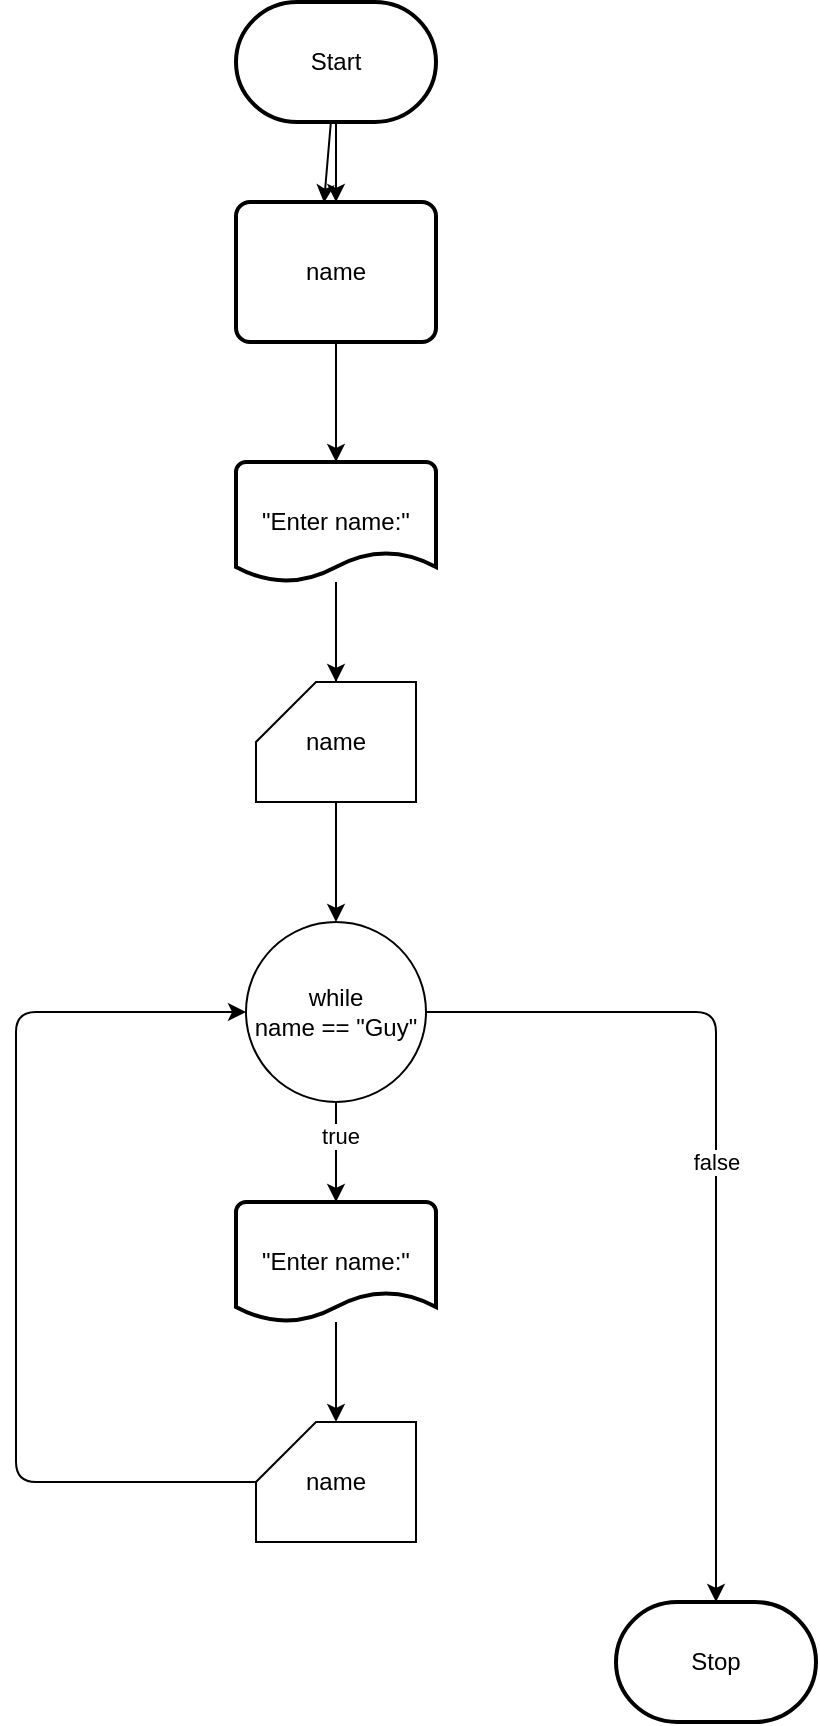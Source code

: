 <mxfile>
    <diagram id="CayzSQDjhE_l9CeG9b67" name="Page-1">
        <mxGraphModel dx="706" dy="584" grid="1" gridSize="10" guides="1" tooltips="1" connect="1" arrows="1" fold="1" page="1" pageScale="1" pageWidth="850" pageHeight="1100" background="#ffffff" math="0" shadow="0">
            <root>
                <mxCell id="0"/>
                <mxCell id="1" parent="0"/>
                <mxCell id="4" style="edgeStyle=none;html=1;entryX=0.44;entryY=0.005;entryDx=0;entryDy=0;entryPerimeter=0;" edge="1" parent="1" source="2" target="3">
                    <mxGeometry relative="1" as="geometry"/>
                </mxCell>
                <mxCell id="6" style="edgeStyle=none;html=1;entryX=0.5;entryY=0;entryDx=0;entryDy=0;strokeColor=#000000;" edge="1" parent="1" source="2" target="3">
                    <mxGeometry relative="1" as="geometry"/>
                </mxCell>
                <mxCell id="2" value="Start" style="strokeWidth=2;html=1;shape=mxgraph.flowchart.terminator;whiteSpace=wrap;" vertex="1" parent="1">
                    <mxGeometry x="310" y="70" width="100" height="60" as="geometry"/>
                </mxCell>
                <mxCell id="8" style="edgeStyle=none;html=1;entryX=0.5;entryY=0;entryDx=0;entryDy=0;entryPerimeter=0;strokeColor=#000000;" edge="1" parent="1" source="3" target="7">
                    <mxGeometry relative="1" as="geometry"/>
                </mxCell>
                <mxCell id="3" value="name" style="rounded=1;whiteSpace=wrap;html=1;absoluteArcSize=1;arcSize=14;strokeWidth=2;" vertex="1" parent="1">
                    <mxGeometry x="310" y="170" width="100" height="70" as="geometry"/>
                </mxCell>
                <mxCell id="10" style="edgeStyle=none;html=1;entryX=0.5;entryY=0;entryDx=0;entryDy=0;entryPerimeter=0;strokeColor=#000000;" edge="1" parent="1" source="7" target="9">
                    <mxGeometry relative="1" as="geometry"/>
                </mxCell>
                <mxCell id="16" value="" style="edgeStyle=none;html=1;strokeColor=#000000;" edge="1" parent="1" source="7">
                    <mxGeometry relative="1" as="geometry">
                        <mxPoint x="360" y="440" as="targetPoint"/>
                    </mxGeometry>
                </mxCell>
                <mxCell id="7" value="&quot;Enter name:&quot;" style="strokeWidth=2;html=1;shape=mxgraph.flowchart.document2;whiteSpace=wrap;size=0.25;" vertex="1" parent="1">
                    <mxGeometry x="310" y="300" width="100" height="60" as="geometry"/>
                </mxCell>
                <mxCell id="12" style="edgeStyle=none;html=1;entryX=0.5;entryY=0;entryDx=0;entryDy=0;strokeColor=#000000;" edge="1" parent="1" source="9" target="11">
                    <mxGeometry relative="1" as="geometry"/>
                </mxCell>
                <mxCell id="9" value="name" style="shape=card;whiteSpace=wrap;html=1;" vertex="1" parent="1">
                    <mxGeometry x="320" y="410" width="80" height="60" as="geometry"/>
                </mxCell>
                <mxCell id="20" style="edgeStyle=none;html=1;entryX=0.5;entryY=0;entryDx=0;entryDy=0;entryPerimeter=0;strokeColor=#000000;" edge="1" parent="1" source="11" target="17">
                    <mxGeometry relative="1" as="geometry"/>
                </mxCell>
                <mxCell id="23" value="true" style="edgeLabel;html=1;align=center;verticalAlign=middle;resizable=0;points=[];" vertex="1" connectable="0" parent="20">
                    <mxGeometry x="-0.34" y="2" relative="1" as="geometry">
                        <mxPoint as="offset"/>
                    </mxGeometry>
                </mxCell>
                <mxCell id="25" value="false" style="edgeStyle=none;html=1;strokeColor=#000000;" edge="1" parent="1" source="11" target="24">
                    <mxGeometry relative="1" as="geometry">
                        <Array as="points">
                            <mxPoint x="550" y="575"/>
                        </Array>
                    </mxGeometry>
                </mxCell>
                <mxCell id="11" value="while&lt;br&gt;name == &quot;Guy&quot;" style="ellipse;whiteSpace=wrap;html=1;aspect=fixed;" vertex="1" parent="1">
                    <mxGeometry x="315" y="530" width="90" height="90" as="geometry"/>
                </mxCell>
                <mxCell id="21" style="edgeStyle=none;html=1;entryX=0.5;entryY=0;entryDx=0;entryDy=0;entryPerimeter=0;strokeColor=#000000;" edge="1" parent="1" source="17" target="19">
                    <mxGeometry relative="1" as="geometry"/>
                </mxCell>
                <mxCell id="17" value="&quot;Enter name:&quot;" style="strokeWidth=2;html=1;shape=mxgraph.flowchart.document2;whiteSpace=wrap;size=0.25;" vertex="1" parent="1">
                    <mxGeometry x="310" y="670" width="100" height="60" as="geometry"/>
                </mxCell>
                <mxCell id="22" style="edgeStyle=none;html=1;entryX=0;entryY=0.5;entryDx=0;entryDy=0;strokeColor=#000000;" edge="1" parent="1" source="19" target="11">
                    <mxGeometry relative="1" as="geometry">
                        <Array as="points">
                            <mxPoint x="200" y="810"/>
                            <mxPoint x="200" y="575"/>
                        </Array>
                    </mxGeometry>
                </mxCell>
                <mxCell id="19" value="name" style="shape=card;whiteSpace=wrap;html=1;" vertex="1" parent="1">
                    <mxGeometry x="320" y="780" width="80" height="60" as="geometry"/>
                </mxCell>
                <mxCell id="24" value="Stop" style="strokeWidth=2;html=1;shape=mxgraph.flowchart.terminator;whiteSpace=wrap;" vertex="1" parent="1">
                    <mxGeometry x="500" y="870" width="100" height="60" as="geometry"/>
                </mxCell>
            </root>
        </mxGraphModel>
    </diagram>
</mxfile>